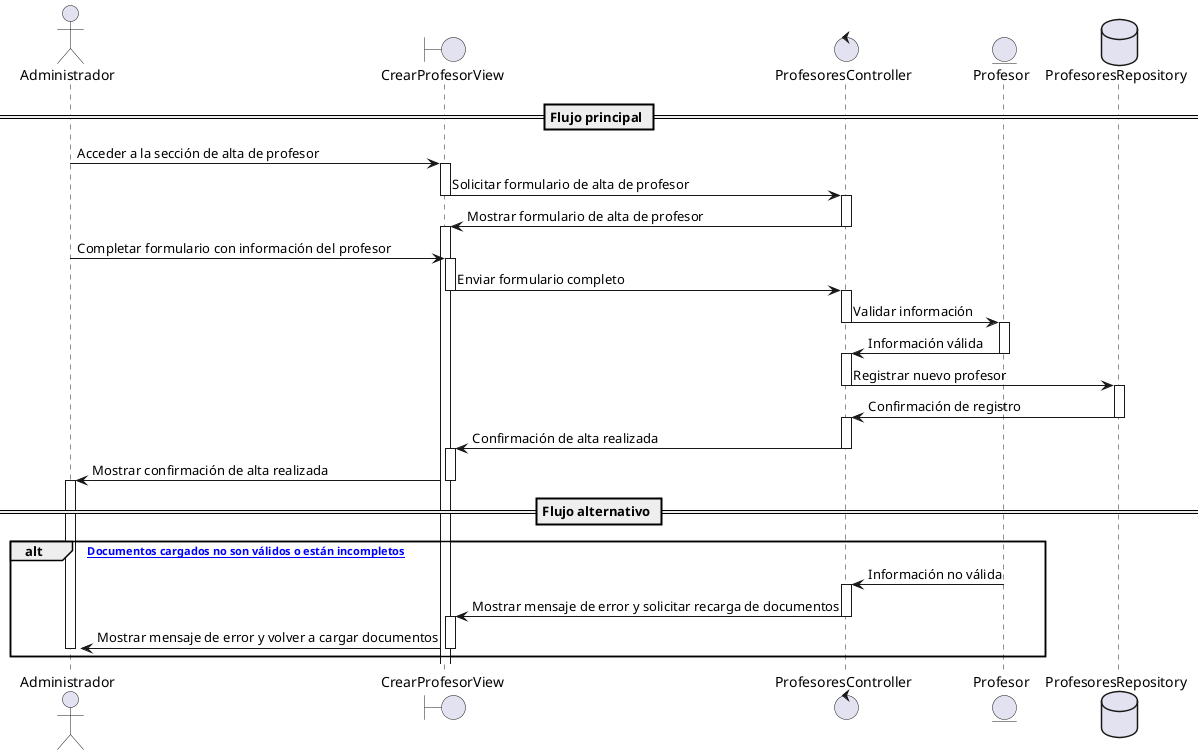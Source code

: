 @startuml
actor Administrador
boundary "CrearProfesorView" as View
control "ProfesoresController" as Controller
entity "Profesor" as Model
database "ProfesoresRepository" as Repository

== Flujo principal ==
Administrador -> View --++: Acceder a la sección de alta de profesor
View -> Controller --++: Solicitar formulario de alta de profesor
Controller -> View --++: Mostrar formulario de alta de profesor
Administrador -> View --++: Completar formulario con información del profesor
View -> Controller --++: Enviar formulario completo
Controller -> Model --++: Validar información
Model -> Controller --++: Información válida
Controller -> Repository --++: Registrar nuevo profesor
Repository -> Controller --++: Confirmación de registro
Controller -> View --++: Confirmación de alta realizada
View -> Administrador --++: Mostrar confirmación de alta realizada

== Flujo alternativo ==
alt [D Documentos cargados no son válidos o están incompletos]
    Model -> Controller --++: Información no válida
    Controller -> View --++: Mostrar mensaje de error y solicitar recarga de documentos
    View -> Administrador --++: Mostrar mensaje de error y volver a cargar documentos
end
@enduml
